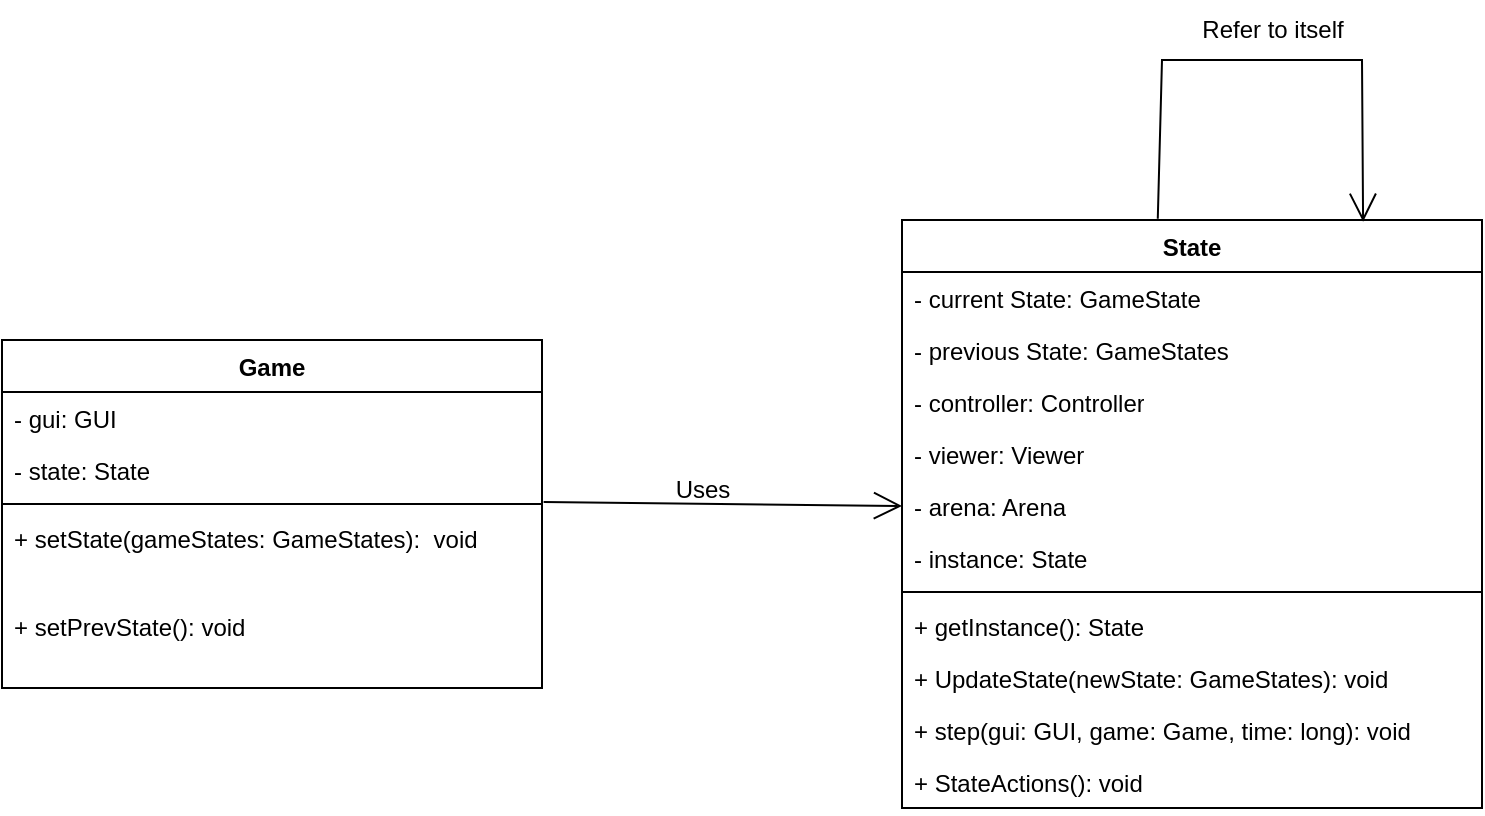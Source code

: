<mxfile version="22.1.4" type="device">
  <diagram name="Página-1" id="ugLcEbqSc0DFrd949S2j">
    <mxGraphModel dx="769" dy="849" grid="1" gridSize="10" guides="1" tooltips="1" connect="1" arrows="1" fold="1" page="1" pageScale="1" pageWidth="827" pageHeight="1169" math="0" shadow="0">
      <root>
        <mxCell id="0" />
        <mxCell id="1" parent="0" />
        <mxCell id="9ulkzQTsb54xXEI8csvn-1" value="State" style="swimlane;fontStyle=1;align=center;verticalAlign=top;childLayout=stackLayout;horizontal=1;startSize=26;horizontalStack=0;resizeParent=1;resizeParentMax=0;resizeLast=0;collapsible=1;marginBottom=0;whiteSpace=wrap;html=1;" vertex="1" parent="1">
          <mxGeometry x="470" y="340" width="290" height="294" as="geometry" />
        </mxCell>
        <mxCell id="9ulkzQTsb54xXEI8csvn-2" value="- current State: GameState&lt;span style=&quot;white-space: pre;&quot;&gt;&#x9;&lt;/span&gt;" style="text;strokeColor=none;fillColor=none;align=left;verticalAlign=top;spacingLeft=4;spacingRight=4;overflow=hidden;rotatable=0;points=[[0,0.5],[1,0.5]];portConstraint=eastwest;whiteSpace=wrap;html=1;" vertex="1" parent="9ulkzQTsb54xXEI8csvn-1">
          <mxGeometry y="26" width="290" height="26" as="geometry" />
        </mxCell>
        <mxCell id="9ulkzQTsb54xXEI8csvn-3" value="- previous State: GameStates" style="text;strokeColor=none;fillColor=none;align=left;verticalAlign=top;spacingLeft=4;spacingRight=4;overflow=hidden;rotatable=0;points=[[0,0.5],[1,0.5]];portConstraint=eastwest;whiteSpace=wrap;html=1;" vertex="1" parent="9ulkzQTsb54xXEI8csvn-1">
          <mxGeometry y="52" width="290" height="26" as="geometry" />
        </mxCell>
        <mxCell id="9ulkzQTsb54xXEI8csvn-4" value="- controller: Controller" style="text;strokeColor=none;fillColor=none;align=left;verticalAlign=top;spacingLeft=4;spacingRight=4;overflow=hidden;rotatable=0;points=[[0,0.5],[1,0.5]];portConstraint=eastwest;whiteSpace=wrap;html=1;" vertex="1" parent="9ulkzQTsb54xXEI8csvn-1">
          <mxGeometry y="78" width="290" height="26" as="geometry" />
        </mxCell>
        <mxCell id="9ulkzQTsb54xXEI8csvn-5" value="- viewer: Viewer" style="text;strokeColor=none;fillColor=none;align=left;verticalAlign=top;spacingLeft=4;spacingRight=4;overflow=hidden;rotatable=0;points=[[0,0.5],[1,0.5]];portConstraint=eastwest;whiteSpace=wrap;html=1;" vertex="1" parent="9ulkzQTsb54xXEI8csvn-1">
          <mxGeometry y="104" width="290" height="26" as="geometry" />
        </mxCell>
        <mxCell id="9ulkzQTsb54xXEI8csvn-6" value="- arena: Arena" style="text;strokeColor=none;fillColor=none;align=left;verticalAlign=top;spacingLeft=4;spacingRight=4;overflow=hidden;rotatable=0;points=[[0,0.5],[1,0.5]];portConstraint=eastwest;whiteSpace=wrap;html=1;" vertex="1" parent="9ulkzQTsb54xXEI8csvn-1">
          <mxGeometry y="130" width="290" height="26" as="geometry" />
        </mxCell>
        <mxCell id="9ulkzQTsb54xXEI8csvn-7" value="- instance: State" style="text;strokeColor=none;fillColor=none;align=left;verticalAlign=top;spacingLeft=4;spacingRight=4;overflow=hidden;rotatable=0;points=[[0,0.5],[1,0.5]];portConstraint=eastwest;whiteSpace=wrap;html=1;" vertex="1" parent="9ulkzQTsb54xXEI8csvn-1">
          <mxGeometry y="156" width="290" height="26" as="geometry" />
        </mxCell>
        <mxCell id="9ulkzQTsb54xXEI8csvn-8" value="" style="line;strokeWidth=1;fillColor=none;align=left;verticalAlign=middle;spacingTop=-1;spacingLeft=3;spacingRight=3;rotatable=0;labelPosition=right;points=[];portConstraint=eastwest;strokeColor=inherit;" vertex="1" parent="9ulkzQTsb54xXEI8csvn-1">
          <mxGeometry y="182" width="290" height="8" as="geometry" />
        </mxCell>
        <mxCell id="9ulkzQTsb54xXEI8csvn-9" value="+ getInstance(): State" style="text;strokeColor=none;fillColor=none;align=left;verticalAlign=top;spacingLeft=4;spacingRight=4;overflow=hidden;rotatable=0;points=[[0,0.5],[1,0.5]];portConstraint=eastwest;whiteSpace=wrap;html=1;" vertex="1" parent="9ulkzQTsb54xXEI8csvn-1">
          <mxGeometry y="190" width="290" height="26" as="geometry" />
        </mxCell>
        <mxCell id="9ulkzQTsb54xXEI8csvn-10" value="+ UpdateState(newState: GameStates): void" style="text;strokeColor=none;fillColor=none;align=left;verticalAlign=top;spacingLeft=4;spacingRight=4;overflow=hidden;rotatable=0;points=[[0,0.5],[1,0.5]];portConstraint=eastwest;whiteSpace=wrap;html=1;" vertex="1" parent="9ulkzQTsb54xXEI8csvn-1">
          <mxGeometry y="216" width="290" height="26" as="geometry" />
        </mxCell>
        <mxCell id="9ulkzQTsb54xXEI8csvn-11" value="+ step(gui: GUI, game: Game, time: long): void" style="text;strokeColor=none;fillColor=none;align=left;verticalAlign=top;spacingLeft=4;spacingRight=4;overflow=hidden;rotatable=0;points=[[0,0.5],[1,0.5]];portConstraint=eastwest;whiteSpace=wrap;html=1;" vertex="1" parent="9ulkzQTsb54xXEI8csvn-1">
          <mxGeometry y="242" width="290" height="26" as="geometry" />
        </mxCell>
        <mxCell id="9ulkzQTsb54xXEI8csvn-12" value="+ StateActions(): void" style="text;strokeColor=none;fillColor=none;align=left;verticalAlign=top;spacingLeft=4;spacingRight=4;overflow=hidden;rotatable=0;points=[[0,0.5],[1,0.5]];portConstraint=eastwest;whiteSpace=wrap;html=1;" vertex="1" parent="9ulkzQTsb54xXEI8csvn-1">
          <mxGeometry y="268" width="290" height="26" as="geometry" />
        </mxCell>
        <mxCell id="9ulkzQTsb54xXEI8csvn-17" value="Game" style="swimlane;fontStyle=1;align=center;verticalAlign=top;childLayout=stackLayout;horizontal=1;startSize=26;horizontalStack=0;resizeParent=1;resizeParentMax=0;resizeLast=0;collapsible=1;marginBottom=0;whiteSpace=wrap;html=1;" vertex="1" parent="1">
          <mxGeometry x="20" y="400" width="270" height="174" as="geometry" />
        </mxCell>
        <mxCell id="9ulkzQTsb54xXEI8csvn-18" value="- gui: GUI" style="text;strokeColor=none;fillColor=none;align=left;verticalAlign=top;spacingLeft=4;spacingRight=4;overflow=hidden;rotatable=0;points=[[0,0.5],[1,0.5]];portConstraint=eastwest;whiteSpace=wrap;html=1;" vertex="1" parent="9ulkzQTsb54xXEI8csvn-17">
          <mxGeometry y="26" width="270" height="26" as="geometry" />
        </mxCell>
        <mxCell id="9ulkzQTsb54xXEI8csvn-19" value="- state: State" style="text;strokeColor=none;fillColor=none;align=left;verticalAlign=top;spacingLeft=4;spacingRight=4;overflow=hidden;rotatable=0;points=[[0,0.5],[1,0.5]];portConstraint=eastwest;whiteSpace=wrap;html=1;" vertex="1" parent="9ulkzQTsb54xXEI8csvn-17">
          <mxGeometry y="52" width="270" height="26" as="geometry" />
        </mxCell>
        <mxCell id="9ulkzQTsb54xXEI8csvn-20" value="" style="line;strokeWidth=1;fillColor=none;align=left;verticalAlign=middle;spacingTop=-1;spacingLeft=3;spacingRight=3;rotatable=0;labelPosition=right;points=[];portConstraint=eastwest;strokeColor=inherit;" vertex="1" parent="9ulkzQTsb54xXEI8csvn-17">
          <mxGeometry y="78" width="270" height="8" as="geometry" />
        </mxCell>
        <mxCell id="9ulkzQTsb54xXEI8csvn-21" value="+ setState(gameStates: GameStates):&amp;nbsp; void" style="text;strokeColor=none;fillColor=none;align=left;verticalAlign=top;spacingLeft=4;spacingRight=4;overflow=hidden;rotatable=0;points=[[0,0.5],[1,0.5]];portConstraint=eastwest;whiteSpace=wrap;html=1;" vertex="1" parent="9ulkzQTsb54xXEI8csvn-17">
          <mxGeometry y="86" width="270" height="44" as="geometry" />
        </mxCell>
        <mxCell id="9ulkzQTsb54xXEI8csvn-22" value="+ setPrevState(): void" style="text;strokeColor=none;fillColor=none;align=left;verticalAlign=top;spacingLeft=4;spacingRight=4;overflow=hidden;rotatable=0;points=[[0,0.5],[1,0.5]];portConstraint=eastwest;whiteSpace=wrap;html=1;" vertex="1" parent="9ulkzQTsb54xXEI8csvn-17">
          <mxGeometry y="130" width="270" height="44" as="geometry" />
        </mxCell>
        <mxCell id="9ulkzQTsb54xXEI8csvn-23" value="" style="endArrow=open;endFill=1;endSize=12;html=1;rounded=0;exitX=1.003;exitY=1.115;exitDx=0;exitDy=0;exitPerimeter=0;entryX=0;entryY=0.5;entryDx=0;entryDy=0;" edge="1" parent="1" source="9ulkzQTsb54xXEI8csvn-19" target="9ulkzQTsb54xXEI8csvn-6">
          <mxGeometry width="160" relative="1" as="geometry">
            <mxPoint x="300" y="460" as="sourcePoint" />
            <mxPoint x="460" y="460" as="targetPoint" />
          </mxGeometry>
        </mxCell>
        <mxCell id="9ulkzQTsb54xXEI8csvn-24" value="" style="endArrow=open;endFill=1;endSize=12;html=1;rounded=0;exitX=0.441;exitY=-0.002;exitDx=0;exitDy=0;exitPerimeter=0;entryX=0.795;entryY=0.003;entryDx=0;entryDy=0;entryPerimeter=0;" edge="1" parent="1" source="9ulkzQTsb54xXEI8csvn-1" target="9ulkzQTsb54xXEI8csvn-1">
          <mxGeometry width="160" relative="1" as="geometry">
            <mxPoint x="300" y="460" as="sourcePoint" />
            <mxPoint x="700" y="300" as="targetPoint" />
            <Array as="points">
              <mxPoint x="600" y="260" />
              <mxPoint x="700" y="260" />
            </Array>
          </mxGeometry>
        </mxCell>
        <mxCell id="9ulkzQTsb54xXEI8csvn-25" value="Uses" style="text;html=1;align=center;verticalAlign=middle;resizable=0;points=[];autosize=1;strokeColor=none;fillColor=none;" vertex="1" parent="1">
          <mxGeometry x="345" y="460" width="50" height="30" as="geometry" />
        </mxCell>
        <mxCell id="9ulkzQTsb54xXEI8csvn-26" value="Refer to itself" style="text;html=1;align=center;verticalAlign=middle;resizable=0;points=[];autosize=1;strokeColor=none;fillColor=none;" vertex="1" parent="1">
          <mxGeometry x="610" y="230" width="90" height="30" as="geometry" />
        </mxCell>
      </root>
    </mxGraphModel>
  </diagram>
</mxfile>
